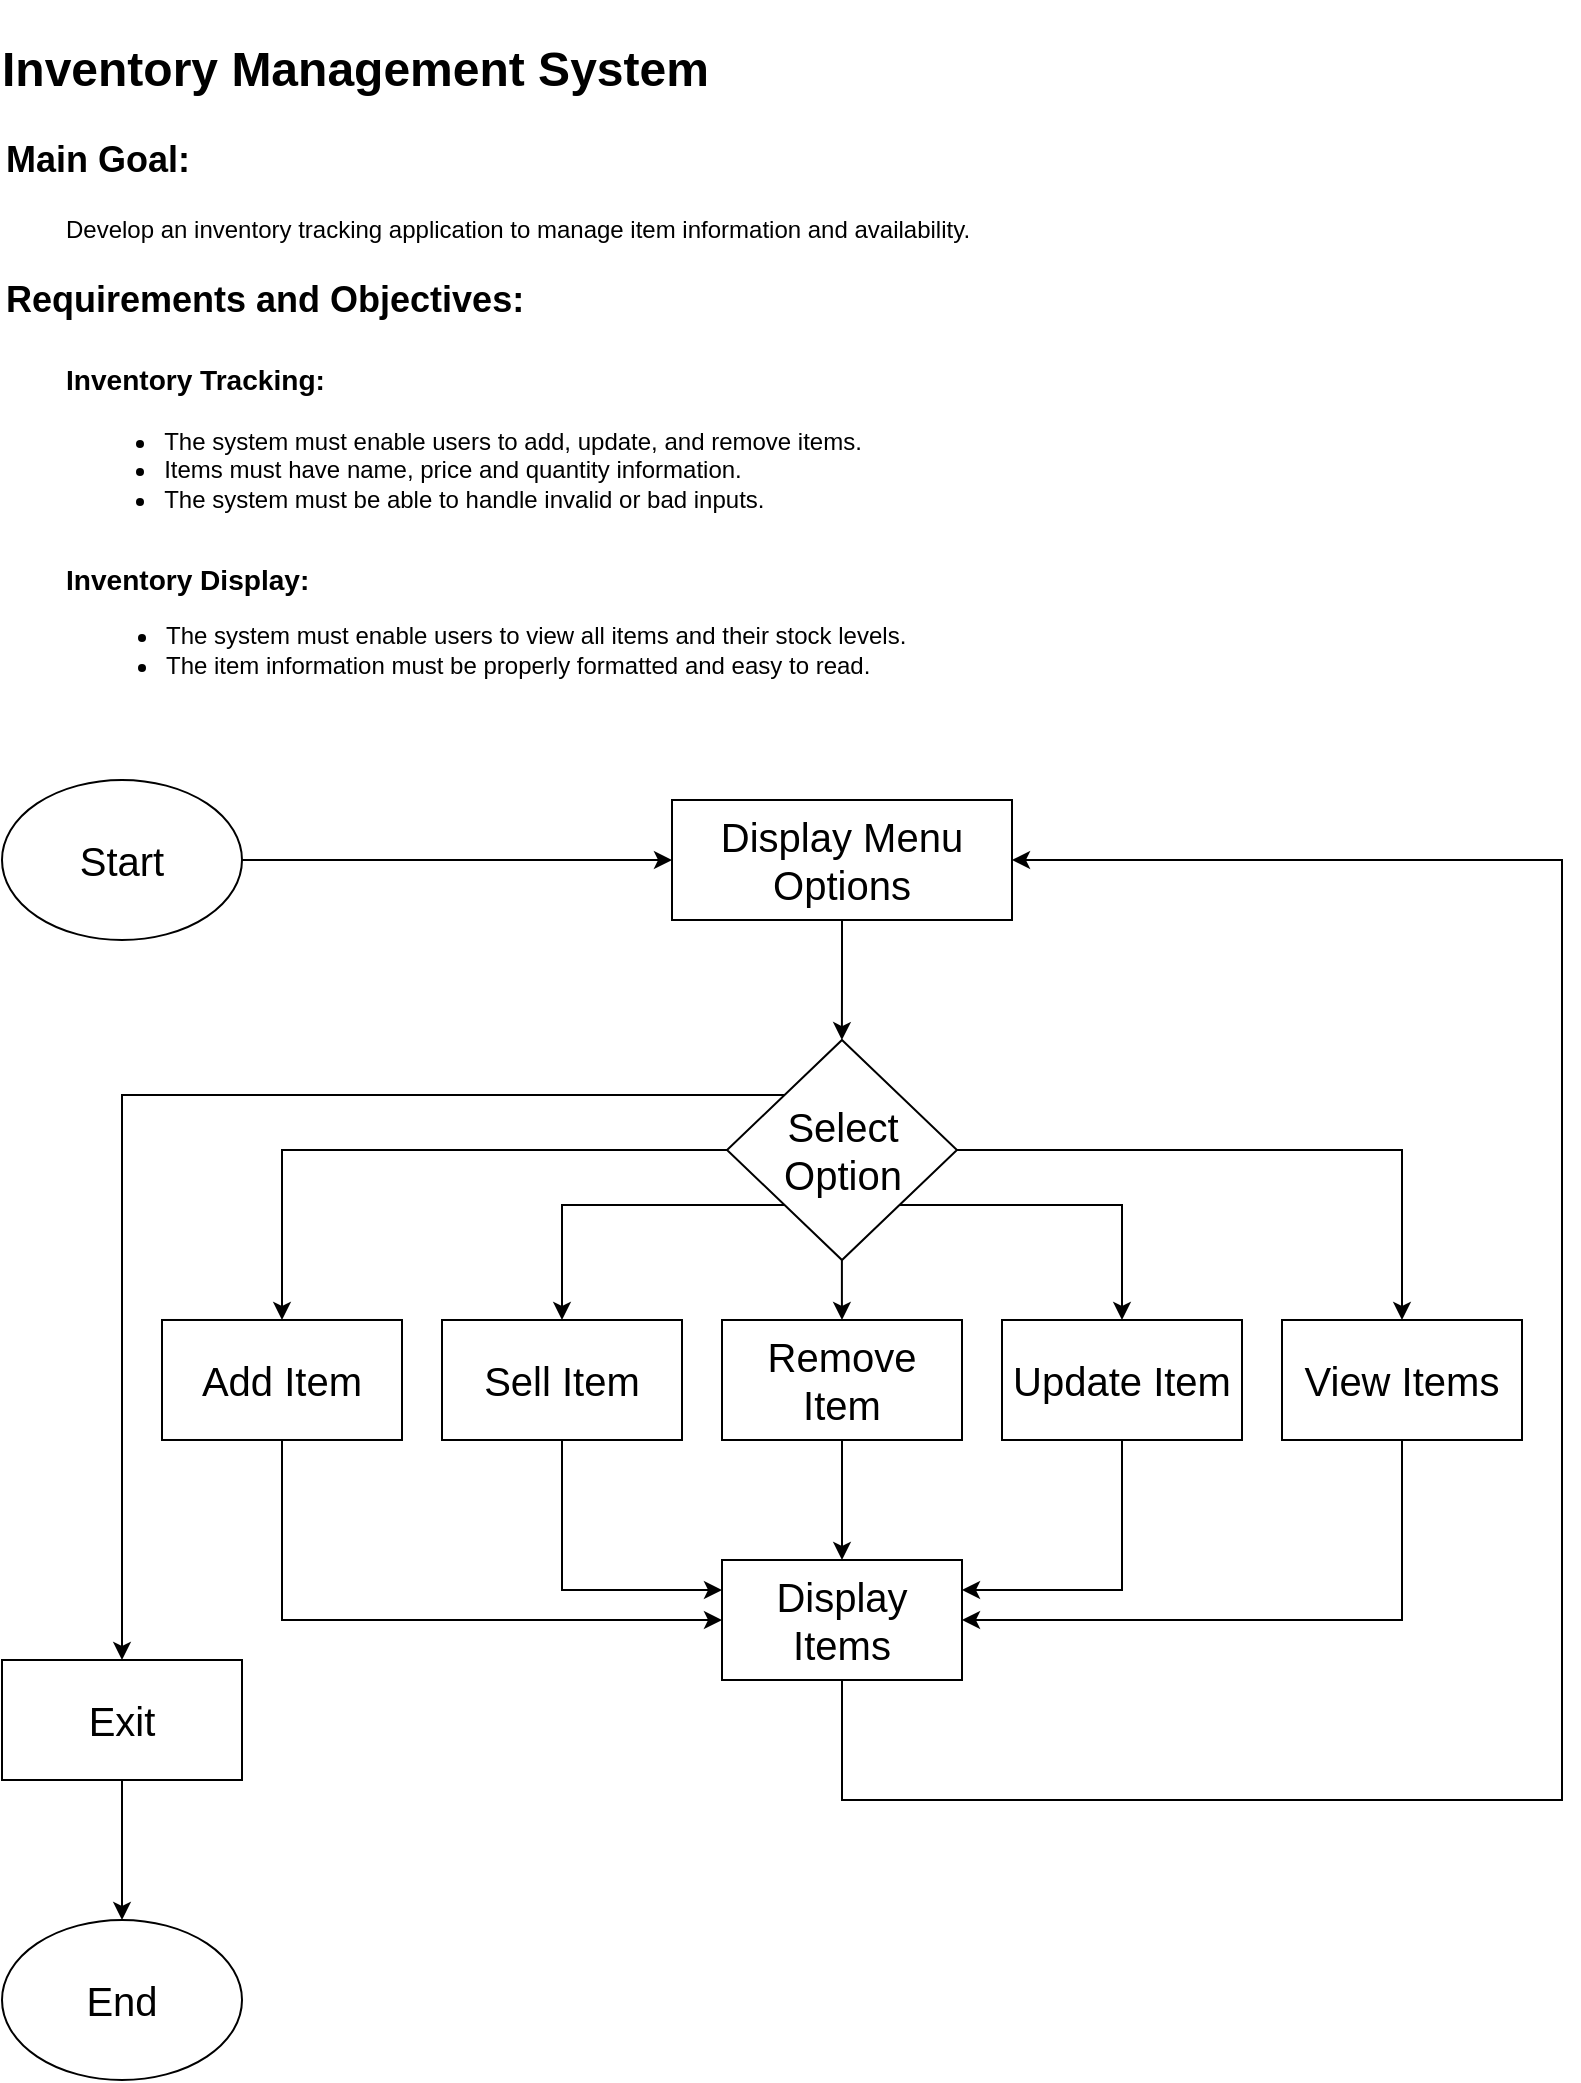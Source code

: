 <mxfile version="26.0.10">
  <diagram id="C5RBs43oDa-KdzZeNtuy" name="Page-1">
    <mxGraphModel dx="1307" dy="1312" grid="1" gridSize="10" guides="1" tooltips="1" connect="1" arrows="1" fold="1" page="1" pageScale="1" pageWidth="827" pageHeight="1169" math="0" shadow="0">
      <root>
        <mxCell id="WIyWlLk6GJQsqaUBKTNV-0" />
        <mxCell id="WIyWlLk6GJQsqaUBKTNV-1" parent="WIyWlLk6GJQsqaUBKTNV-0" />
        <mxCell id="l13OxhlufzNVswaTB5rj-4" value="Develop an inventory tracking application to manage item information and availability." style="text;html=1;align=left;verticalAlign=middle;resizable=0;points=[];autosize=1;strokeColor=none;fillColor=none;" vertex="1" parent="WIyWlLk6GJQsqaUBKTNV-1">
          <mxGeometry x="50" y="100" width="480" height="30" as="geometry" />
        </mxCell>
        <mxCell id="l13OxhlufzNVswaTB5rj-7" value="&lt;h1&gt;Inventory Management System&lt;/h1&gt;" style="text;html=1;align=left;verticalAlign=middle;resizable=0;points=[];autosize=1;strokeColor=none;fillColor=none;spacing=0;" vertex="1" parent="WIyWlLk6GJQsqaUBKTNV-1">
          <mxGeometry x="20" width="370" height="70" as="geometry" />
        </mxCell>
        <mxCell id="l13OxhlufzNVswaTB5rj-8" value="&lt;h2&gt;Main Goal:&lt;/h2&gt;" style="text;html=1;align=left;verticalAlign=middle;resizable=0;points=[];autosize=1;strokeColor=none;fillColor=none;" vertex="1" parent="WIyWlLk6GJQsqaUBKTNV-1">
          <mxGeometry x="20" y="50" width="120" height="60" as="geometry" />
        </mxCell>
        <mxCell id="l13OxhlufzNVswaTB5rj-9" value="&lt;h2&gt;Requirements and Objectives:&lt;/h2&gt;" style="text;html=1;align=left;verticalAlign=middle;resizable=0;points=[];autosize=1;strokeColor=none;fillColor=none;" vertex="1" parent="WIyWlLk6GJQsqaUBKTNV-1">
          <mxGeometry x="20" y="120" width="280" height="60" as="geometry" />
        </mxCell>
        <mxCell id="l13OxhlufzNVswaTB5rj-10" value="&lt;h3&gt;Inventory Tracking:&lt;/h3&gt;" style="text;html=1;align=left;verticalAlign=middle;resizable=0;points=[];autosize=1;strokeColor=none;fillColor=none;" vertex="1" parent="WIyWlLk6GJQsqaUBKTNV-1">
          <mxGeometry x="50" y="160" width="150" height="60" as="geometry" />
        </mxCell>
        <mxCell id="l13OxhlufzNVswaTB5rj-11" value="&lt;ul&gt;&lt;li&gt;The system must enable users to add, update, and remove items.&lt;/li&gt;&lt;li style=&quot;text-align: left;&quot;&gt;Items must have name, price and quantity information.&lt;/li&gt;&lt;li style=&quot;text-align: left;&quot;&gt;The system must be able to handle invalid or bad inputs.&lt;/li&gt;&lt;/ul&gt;" style="text;html=1;align=center;verticalAlign=middle;resizable=0;points=[];autosize=1;strokeColor=none;fillColor=none;" vertex="1" parent="WIyWlLk6GJQsqaUBKTNV-1">
          <mxGeometry x="50" y="195" width="410" height="80" as="geometry" />
        </mxCell>
        <mxCell id="l13OxhlufzNVswaTB5rj-14" value="&lt;h3&gt;Inventory Display:&lt;/h3&gt;" style="text;html=1;align=left;verticalAlign=middle;resizable=0;points=[];autosize=1;strokeColor=none;fillColor=none;" vertex="1" parent="WIyWlLk6GJQsqaUBKTNV-1">
          <mxGeometry x="50" y="260" width="150" height="60" as="geometry" />
        </mxCell>
        <mxCell id="l13OxhlufzNVswaTB5rj-15" value="&lt;ul&gt;&lt;li&gt;The system must enable users to view all items and their stock levels.&lt;/li&gt;&lt;li&gt;The item information must be properly formatted and easy to read.&lt;/li&gt;&lt;/ul&gt;" style="text;html=1;align=left;verticalAlign=middle;resizable=0;points=[];autosize=1;strokeColor=none;fillColor=none;" vertex="1" parent="WIyWlLk6GJQsqaUBKTNV-1">
          <mxGeometry x="60" y="290" width="430" height="70" as="geometry" />
        </mxCell>
        <mxCell id="l13OxhlufzNVswaTB5rj-16" value="&lt;h3&gt;&lt;br&gt;&lt;/h3&gt;" style="text;html=1;align=left;verticalAlign=middle;resizable=0;points=[];autosize=1;strokeColor=none;fillColor=none;" vertex="1" parent="WIyWlLk6GJQsqaUBKTNV-1">
          <mxGeometry x="50" y="340" width="20" height="60" as="geometry" />
        </mxCell>
        <mxCell id="l13OxhlufzNVswaTB5rj-18" style="edgeStyle=orthogonalEdgeStyle;rounded=0;orthogonalLoop=1;jettySize=auto;html=1;" edge="1" parent="WIyWlLk6GJQsqaUBKTNV-1" source="l13OxhlufzNVswaTB5rj-17" target="l13OxhlufzNVswaTB5rj-19">
          <mxGeometry relative="1" as="geometry">
            <mxPoint x="250" y="430" as="targetPoint" />
          </mxGeometry>
        </mxCell>
        <mxCell id="l13OxhlufzNVswaTB5rj-17" value="&lt;font style=&quot;font-size: 20px;&quot;&gt;Start&lt;/font&gt;" style="ellipse;whiteSpace=wrap;html=1;" vertex="1" parent="WIyWlLk6GJQsqaUBKTNV-1">
          <mxGeometry x="20" y="390" width="120" height="80" as="geometry" />
        </mxCell>
        <mxCell id="l13OxhlufzNVswaTB5rj-20" style="edgeStyle=orthogonalEdgeStyle;rounded=0;orthogonalLoop=1;jettySize=auto;html=1;exitX=0.5;exitY=1;exitDx=0;exitDy=0;" edge="1" parent="WIyWlLk6GJQsqaUBKTNV-1" source="l13OxhlufzNVswaTB5rj-19" target="l13OxhlufzNVswaTB5rj-21">
          <mxGeometry relative="1" as="geometry">
            <mxPoint x="325.059" y="550" as="targetPoint" />
          </mxGeometry>
        </mxCell>
        <mxCell id="l13OxhlufzNVswaTB5rj-19" value="&lt;span style=&quot;font-size: 20px;&quot;&gt;Display Menu Options&lt;/span&gt;" style="rounded=0;whiteSpace=wrap;html=1;" vertex="1" parent="WIyWlLk6GJQsqaUBKTNV-1">
          <mxGeometry x="355" y="400" width="170" height="60" as="geometry" />
        </mxCell>
        <mxCell id="l13OxhlufzNVswaTB5rj-22" style="edgeStyle=orthogonalEdgeStyle;rounded=0;orthogonalLoop=1;jettySize=auto;html=1;exitX=0;exitY=0.5;exitDx=0;exitDy=0;" edge="1" parent="WIyWlLk6GJQsqaUBKTNV-1" source="l13OxhlufzNVswaTB5rj-21" target="l13OxhlufzNVswaTB5rj-23">
          <mxGeometry relative="1" as="geometry">
            <mxPoint x="200" y="575.176" as="targetPoint" />
          </mxGeometry>
        </mxCell>
        <mxCell id="l13OxhlufzNVswaTB5rj-24" style="edgeStyle=orthogonalEdgeStyle;rounded=0;orthogonalLoop=1;jettySize=auto;html=1;exitX=0;exitY=1;exitDx=0;exitDy=0;" edge="1" parent="WIyWlLk6GJQsqaUBKTNV-1" source="l13OxhlufzNVswaTB5rj-21" target="l13OxhlufzNVswaTB5rj-25">
          <mxGeometry relative="1" as="geometry">
            <mxPoint x="270" y="680" as="targetPoint" />
          </mxGeometry>
        </mxCell>
        <mxCell id="l13OxhlufzNVswaTB5rj-28" style="edgeStyle=orthogonalEdgeStyle;rounded=0;orthogonalLoop=1;jettySize=auto;html=1;exitX=1;exitY=1;exitDx=0;exitDy=0;" edge="1" parent="WIyWlLk6GJQsqaUBKTNV-1" source="l13OxhlufzNVswaTB5rj-21" target="l13OxhlufzNVswaTB5rj-29">
          <mxGeometry relative="1" as="geometry">
            <mxPoint x="470" y="760" as="targetPoint" />
          </mxGeometry>
        </mxCell>
        <mxCell id="l13OxhlufzNVswaTB5rj-30" style="edgeStyle=orthogonalEdgeStyle;rounded=0;orthogonalLoop=1;jettySize=auto;html=1;exitX=1;exitY=0.5;exitDx=0;exitDy=0;" edge="1" parent="WIyWlLk6GJQsqaUBKTNV-1" source="l13OxhlufzNVswaTB5rj-21" target="l13OxhlufzNVswaTB5rj-31">
          <mxGeometry relative="1" as="geometry">
            <mxPoint x="640" y="690" as="targetPoint" />
          </mxGeometry>
        </mxCell>
        <mxCell id="l13OxhlufzNVswaTB5rj-33" style="edgeStyle=orthogonalEdgeStyle;rounded=0;orthogonalLoop=1;jettySize=auto;html=1;exitX=1;exitY=0;exitDx=0;exitDy=0;" edge="1" parent="WIyWlLk6GJQsqaUBKTNV-1" source="l13OxhlufzNVswaTB5rj-21" target="l13OxhlufzNVswaTB5rj-34">
          <mxGeometry relative="1" as="geometry">
            <mxPoint x="610" y="810" as="targetPoint" />
          </mxGeometry>
        </mxCell>
        <mxCell id="l13OxhlufzNVswaTB5rj-55" style="edgeStyle=orthogonalEdgeStyle;rounded=0;orthogonalLoop=1;jettySize=auto;html=1;entryX=0.5;entryY=0;entryDx=0;entryDy=0;" edge="1" parent="WIyWlLk6GJQsqaUBKTNV-1" source="l13OxhlufzNVswaTB5rj-21" target="l13OxhlufzNVswaTB5rj-27">
          <mxGeometry relative="1" as="geometry" />
        </mxCell>
        <mxCell id="l13OxhlufzNVswaTB5rj-21" value="&lt;span style=&quot;font-size: 20px;&quot;&gt;Select Option&lt;/span&gt;" style="rhombus;whiteSpace=wrap;html=1;" vertex="1" parent="WIyWlLk6GJQsqaUBKTNV-1">
          <mxGeometry x="382.53" y="520" width="114.94" height="110" as="geometry" />
        </mxCell>
        <mxCell id="l13OxhlufzNVswaTB5rj-49" style="edgeStyle=orthogonalEdgeStyle;rounded=0;orthogonalLoop=1;jettySize=auto;html=1;entryX=0;entryY=0.5;entryDx=0;entryDy=0;exitX=0.5;exitY=1;exitDx=0;exitDy=0;" edge="1" parent="WIyWlLk6GJQsqaUBKTNV-1" source="l13OxhlufzNVswaTB5rj-23" target="l13OxhlufzNVswaTB5rj-39">
          <mxGeometry relative="1" as="geometry" />
        </mxCell>
        <mxCell id="l13OxhlufzNVswaTB5rj-23" value="&lt;span style=&quot;font-size: 20px;&quot;&gt;Add Item&lt;/span&gt;" style="rounded=0;whiteSpace=wrap;html=1;" vertex="1" parent="WIyWlLk6GJQsqaUBKTNV-1">
          <mxGeometry x="100" y="659.996" width="120" height="60" as="geometry" />
        </mxCell>
        <mxCell id="l13OxhlufzNVswaTB5rj-48" style="edgeStyle=orthogonalEdgeStyle;rounded=0;orthogonalLoop=1;jettySize=auto;html=1;entryX=0;entryY=0.25;entryDx=0;entryDy=0;exitX=0.5;exitY=1;exitDx=0;exitDy=0;" edge="1" parent="WIyWlLk6GJQsqaUBKTNV-1" source="l13OxhlufzNVswaTB5rj-25" target="l13OxhlufzNVswaTB5rj-39">
          <mxGeometry relative="1" as="geometry">
            <mxPoint x="150" y="900" as="sourcePoint" />
          </mxGeometry>
        </mxCell>
        <mxCell id="l13OxhlufzNVswaTB5rj-54" style="edgeStyle=orthogonalEdgeStyle;rounded=0;orthogonalLoop=1;jettySize=auto;html=1;entryX=0.5;entryY=0;entryDx=0;entryDy=0;" edge="1" parent="WIyWlLk6GJQsqaUBKTNV-1" source="l13OxhlufzNVswaTB5rj-27" target="l13OxhlufzNVswaTB5rj-39">
          <mxGeometry relative="1" as="geometry" />
        </mxCell>
        <mxCell id="l13OxhlufzNVswaTB5rj-27" value="&lt;span style=&quot;font-size: 20px;&quot;&gt;Remove Item&lt;/span&gt;" style="rounded=0;whiteSpace=wrap;html=1;" vertex="1" parent="WIyWlLk6GJQsqaUBKTNV-1">
          <mxGeometry x="379.999" y="660" width="120" height="60" as="geometry" />
        </mxCell>
        <mxCell id="l13OxhlufzNVswaTB5rj-47" style="edgeStyle=orthogonalEdgeStyle;rounded=0;orthogonalLoop=1;jettySize=auto;html=1;entryX=1;entryY=0.25;entryDx=0;entryDy=0;exitX=0.5;exitY=1;exitDx=0;exitDy=0;" edge="1" parent="WIyWlLk6GJQsqaUBKTNV-1" source="l13OxhlufzNVswaTB5rj-29" target="l13OxhlufzNVswaTB5rj-39">
          <mxGeometry relative="1" as="geometry" />
        </mxCell>
        <mxCell id="l13OxhlufzNVswaTB5rj-29" value="&lt;span style=&quot;font-size: 20px;&quot;&gt;Update Item&lt;/span&gt;" style="rounded=0;whiteSpace=wrap;html=1;" vertex="1" parent="WIyWlLk6GJQsqaUBKTNV-1">
          <mxGeometry x="520" y="660" width="120" height="60" as="geometry" />
        </mxCell>
        <mxCell id="l13OxhlufzNVswaTB5rj-51" style="edgeStyle=orthogonalEdgeStyle;rounded=0;orthogonalLoop=1;jettySize=auto;html=1;entryX=1;entryY=0.5;entryDx=0;entryDy=0;exitX=0.5;exitY=1;exitDx=0;exitDy=0;" edge="1" parent="WIyWlLk6GJQsqaUBKTNV-1" source="l13OxhlufzNVswaTB5rj-31" target="l13OxhlufzNVswaTB5rj-39">
          <mxGeometry relative="1" as="geometry" />
        </mxCell>
        <mxCell id="l13OxhlufzNVswaTB5rj-31" value="&lt;span style=&quot;font-size: 20px;&quot;&gt;View Items&lt;/span&gt;" style="rounded=0;whiteSpace=wrap;html=1;" vertex="1" parent="WIyWlLk6GJQsqaUBKTNV-1">
          <mxGeometry x="660" y="660" width="120" height="60" as="geometry" />
        </mxCell>
        <mxCell id="l13OxhlufzNVswaTB5rj-36" style="edgeStyle=orthogonalEdgeStyle;rounded=0;orthogonalLoop=1;jettySize=auto;html=1;exitX=0.5;exitY=1;exitDx=0;exitDy=0;" edge="1" parent="WIyWlLk6GJQsqaUBKTNV-1" source="l13OxhlufzNVswaTB5rj-34" target="l13OxhlufzNVswaTB5rj-37">
          <mxGeometry relative="1" as="geometry">
            <mxPoint x="749.765" y="1040" as="targetPoint" />
          </mxGeometry>
        </mxCell>
        <mxCell id="l13OxhlufzNVswaTB5rj-34" value="&lt;span style=&quot;font-size: 20px;&quot;&gt;Exit&lt;/span&gt;" style="rounded=0;whiteSpace=wrap;html=1;" vertex="1" parent="WIyWlLk6GJQsqaUBKTNV-1">
          <mxGeometry x="20" y="830" width="120" height="60" as="geometry" />
        </mxCell>
        <mxCell id="l13OxhlufzNVswaTB5rj-37" value="&lt;span style=&quot;font-size: 20px;&quot;&gt;End&lt;/span&gt;" style="ellipse;whiteSpace=wrap;html=1;" vertex="1" parent="WIyWlLk6GJQsqaUBKTNV-1">
          <mxGeometry x="20.005" y="960" width="120" height="80" as="geometry" />
        </mxCell>
        <mxCell id="l13OxhlufzNVswaTB5rj-52" style="edgeStyle=orthogonalEdgeStyle;rounded=0;orthogonalLoop=1;jettySize=auto;html=1;exitX=0.5;exitY=1;exitDx=0;exitDy=0;entryX=1;entryY=0.5;entryDx=0;entryDy=0;" edge="1" parent="WIyWlLk6GJQsqaUBKTNV-1" source="l13OxhlufzNVswaTB5rj-39" target="l13OxhlufzNVswaTB5rj-19">
          <mxGeometry relative="1" as="geometry">
            <Array as="points">
              <mxPoint x="440" y="900" />
              <mxPoint x="800" y="900" />
              <mxPoint x="800" y="430" />
            </Array>
          </mxGeometry>
        </mxCell>
        <mxCell id="l13OxhlufzNVswaTB5rj-39" value="&lt;span style=&quot;font-size: 20px;&quot;&gt;Display Items&lt;/span&gt;" style="rounded=0;whiteSpace=wrap;html=1;" vertex="1" parent="WIyWlLk6GJQsqaUBKTNV-1">
          <mxGeometry x="380" y="780" width="120" height="60" as="geometry" />
        </mxCell>
        <mxCell id="l13OxhlufzNVswaTB5rj-25" value="&lt;span style=&quot;font-size: 20px;&quot;&gt;Sell Item&lt;/span&gt;" style="rounded=0;whiteSpace=wrap;html=1;" vertex="1" parent="WIyWlLk6GJQsqaUBKTNV-1">
          <mxGeometry x="240" y="660" width="120" height="60" as="geometry" />
        </mxCell>
      </root>
    </mxGraphModel>
  </diagram>
</mxfile>
